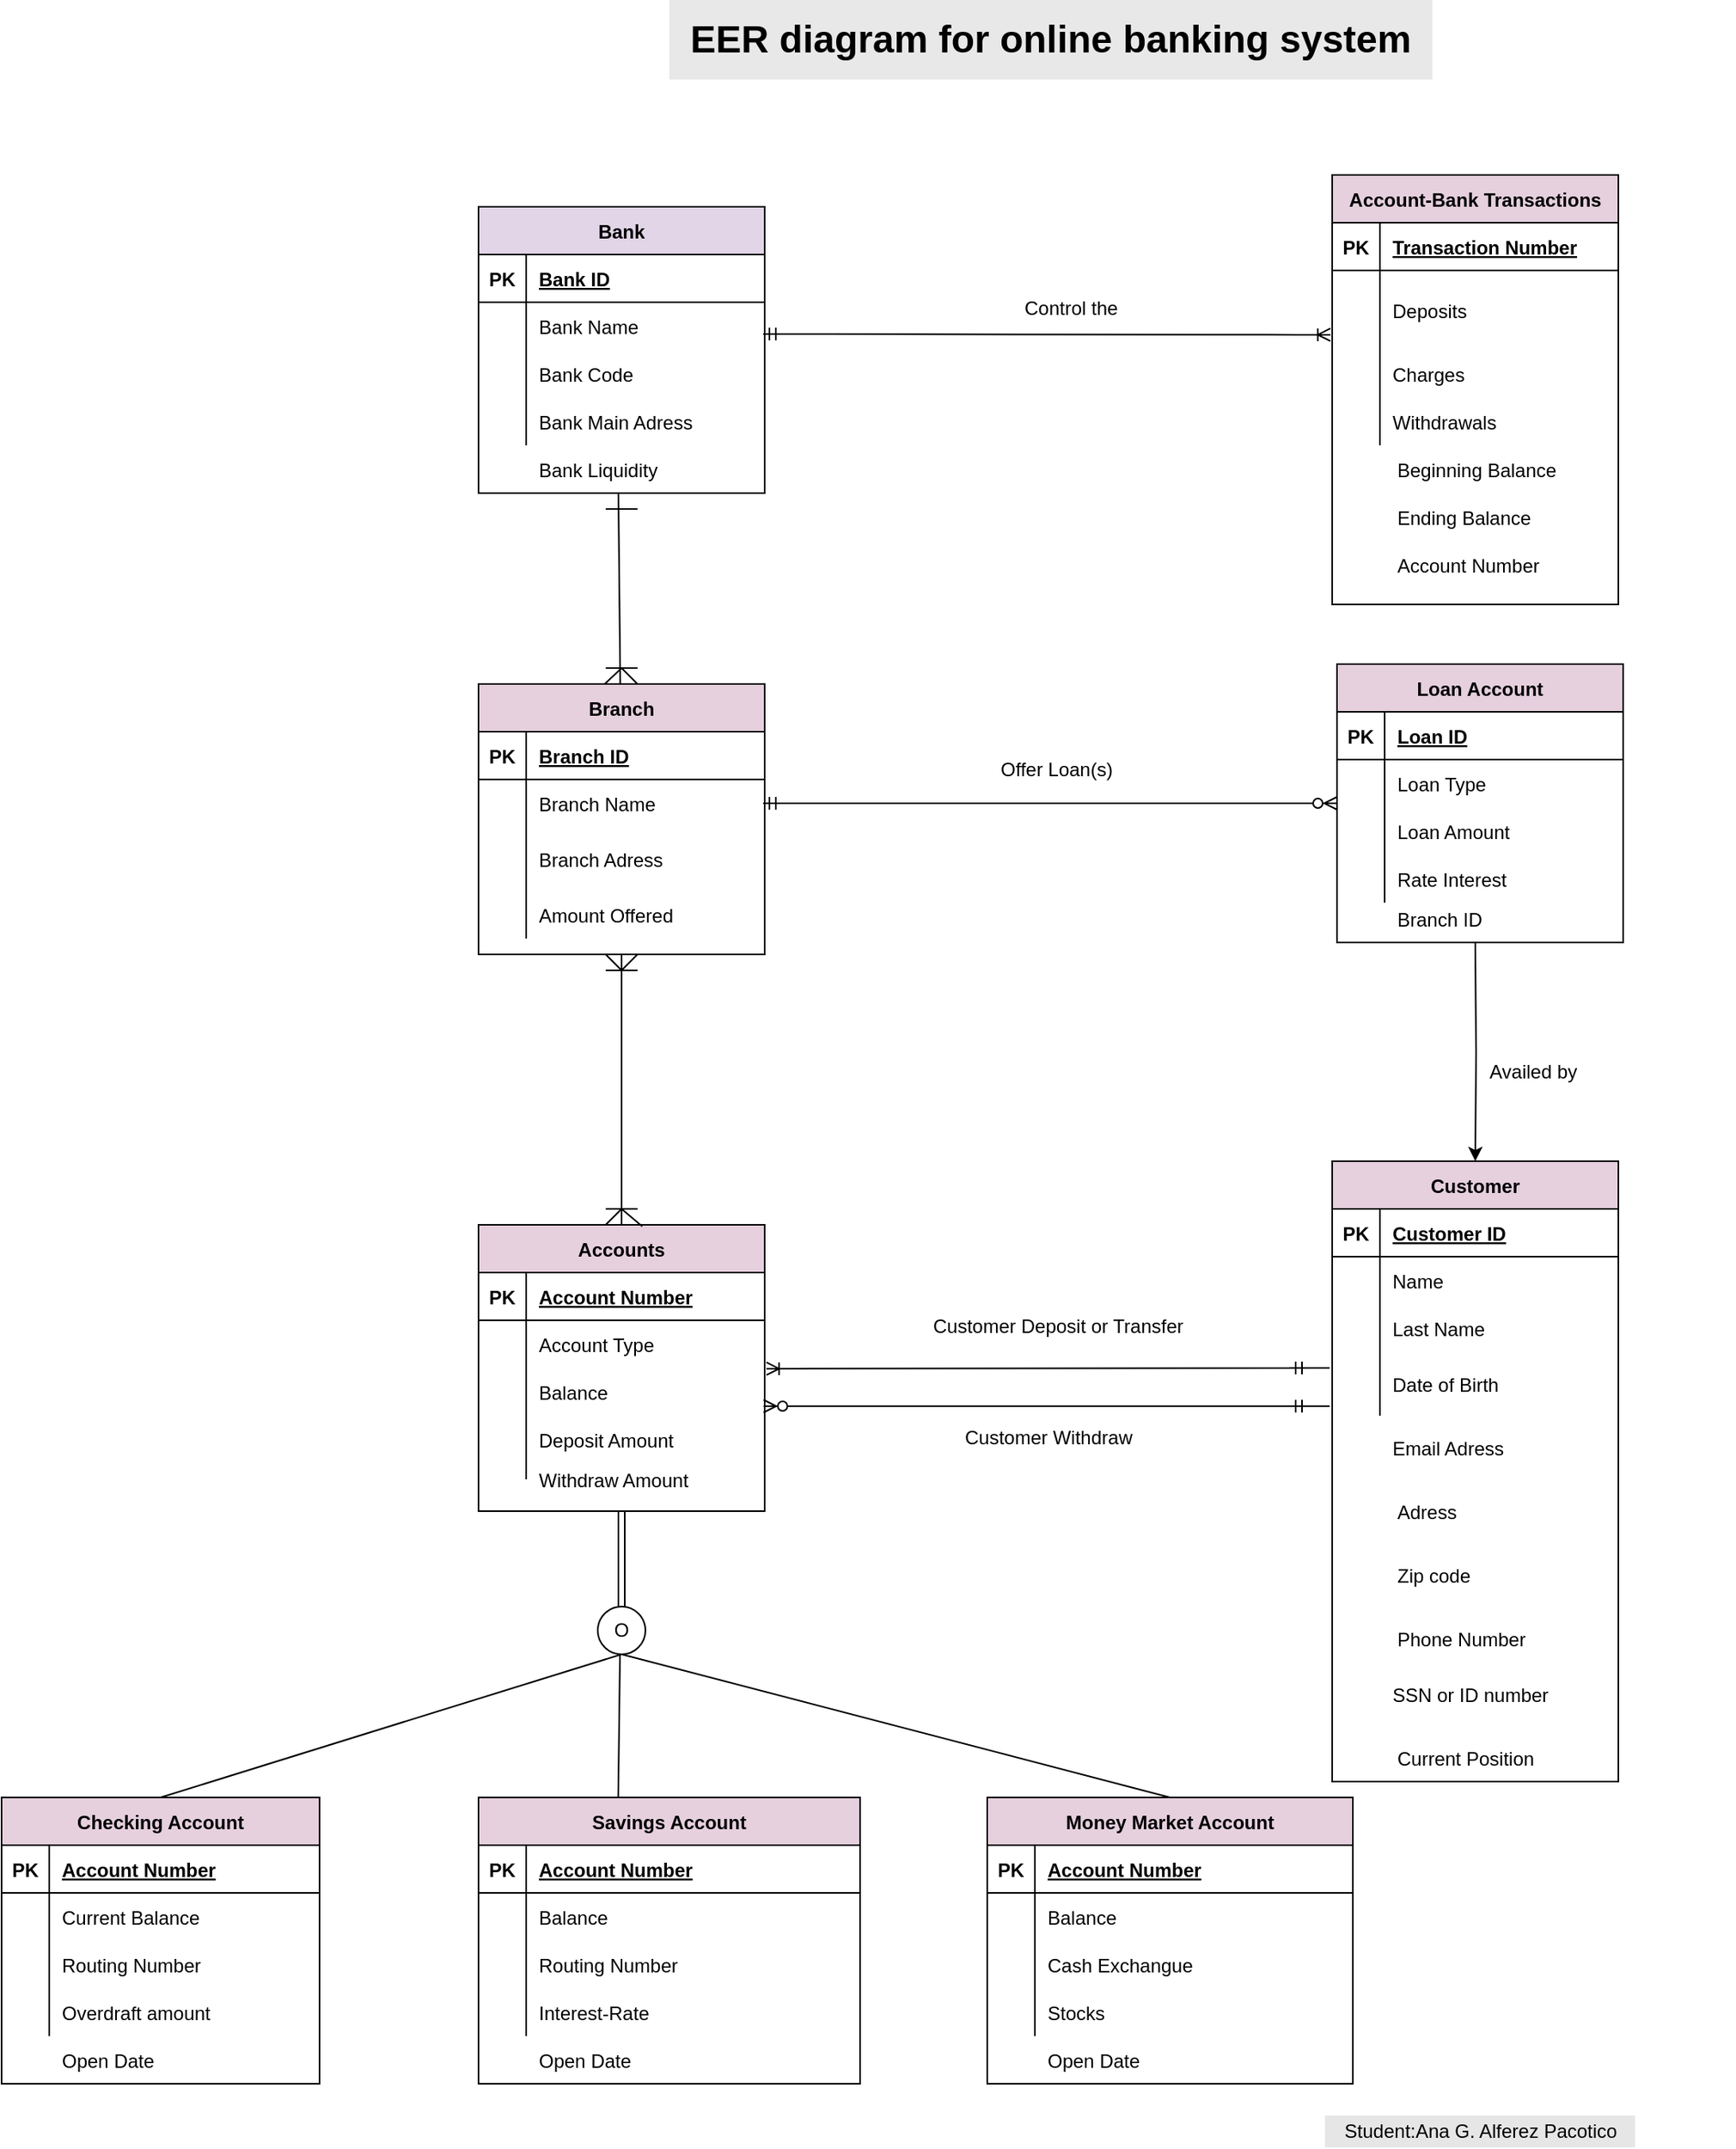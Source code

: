 <mxfile version="15.2.9" type="google"><diagram id="C5RBs43oDa-KdzZeNtuy" name="Page-1"><mxGraphModel dx="1932" dy="1961" grid="1" gridSize="10" guides="1" tooltips="1" connect="1" arrows="1" fold="1" page="1" pageScale="1" pageWidth="827" pageHeight="1169" math="0" shadow="0"><root><mxCell id="WIyWlLk6GJQsqaUBKTNV-0"/><mxCell id="WIyWlLk6GJQsqaUBKTNV-1" parent="WIyWlLk6GJQsqaUBKTNV-0"/><mxCell id="8xNimQtmheLXZBFiqRlu-11" value="Bank" style="shape=table;startSize=30;container=1;collapsible=1;childLayout=tableLayout;fixedRows=1;rowLines=0;fontStyle=1;align=center;resizeLast=1;fillColor=#E1D5E7;" parent="WIyWlLk6GJQsqaUBKTNV-1" vertex="1"><mxGeometry x="320" y="-120" width="180" height="180" as="geometry"/></mxCell><mxCell id="8xNimQtmheLXZBFiqRlu-12" value="" style="shape=partialRectangle;collapsible=0;dropTarget=0;pointerEvents=0;fillColor=none;top=0;left=0;bottom=1;right=0;points=[[0,0.5],[1,0.5]];portConstraint=eastwest;" parent="8xNimQtmheLXZBFiqRlu-11" vertex="1"><mxGeometry y="30" width="180" height="30" as="geometry"/></mxCell><mxCell id="8xNimQtmheLXZBFiqRlu-13" value="PK" style="shape=partialRectangle;connectable=0;fillColor=none;top=0;left=0;bottom=0;right=0;fontStyle=1;overflow=hidden;" parent="8xNimQtmheLXZBFiqRlu-12" vertex="1"><mxGeometry width="30" height="30" as="geometry"><mxRectangle width="30" height="30" as="alternateBounds"/></mxGeometry></mxCell><mxCell id="8xNimQtmheLXZBFiqRlu-14" value="Bank ID" style="shape=partialRectangle;connectable=0;fillColor=none;top=0;left=0;bottom=0;right=0;align=left;spacingLeft=6;fontStyle=5;overflow=hidden;" parent="8xNimQtmheLXZBFiqRlu-12" vertex="1"><mxGeometry x="30" width="150" height="30" as="geometry"><mxRectangle width="150" height="30" as="alternateBounds"/></mxGeometry></mxCell><mxCell id="8xNimQtmheLXZBFiqRlu-15" value="" style="shape=partialRectangle;collapsible=0;dropTarget=0;pointerEvents=0;fillColor=none;top=0;left=0;bottom=0;right=0;points=[[0,0.5],[1,0.5]];portConstraint=eastwest;" parent="8xNimQtmheLXZBFiqRlu-11" vertex="1"><mxGeometry y="60" width="180" height="30" as="geometry"/></mxCell><mxCell id="8xNimQtmheLXZBFiqRlu-16" value="" style="shape=partialRectangle;connectable=0;fillColor=none;top=0;left=0;bottom=0;right=0;editable=1;overflow=hidden;" parent="8xNimQtmheLXZBFiqRlu-15" vertex="1"><mxGeometry width="30" height="30" as="geometry"><mxRectangle width="30" height="30" as="alternateBounds"/></mxGeometry></mxCell><mxCell id="8xNimQtmheLXZBFiqRlu-17" value="Bank Name" style="shape=partialRectangle;connectable=0;fillColor=none;top=0;left=0;bottom=0;right=0;align=left;spacingLeft=6;overflow=hidden;" parent="8xNimQtmheLXZBFiqRlu-15" vertex="1"><mxGeometry x="30" width="150" height="30" as="geometry"><mxRectangle width="150" height="30" as="alternateBounds"/></mxGeometry></mxCell><mxCell id="8xNimQtmheLXZBFiqRlu-18" value="" style="shape=partialRectangle;collapsible=0;dropTarget=0;pointerEvents=0;fillColor=none;top=0;left=0;bottom=0;right=0;points=[[0,0.5],[1,0.5]];portConstraint=eastwest;" parent="8xNimQtmheLXZBFiqRlu-11" vertex="1"><mxGeometry y="90" width="180" height="30" as="geometry"/></mxCell><mxCell id="8xNimQtmheLXZBFiqRlu-19" value="" style="shape=partialRectangle;connectable=0;fillColor=none;top=0;left=0;bottom=0;right=0;editable=1;overflow=hidden;" parent="8xNimQtmheLXZBFiqRlu-18" vertex="1"><mxGeometry width="30" height="30" as="geometry"><mxRectangle width="30" height="30" as="alternateBounds"/></mxGeometry></mxCell><mxCell id="8xNimQtmheLXZBFiqRlu-20" value="Bank Code" style="shape=partialRectangle;connectable=0;fillColor=none;top=0;left=0;bottom=0;right=0;align=left;spacingLeft=6;overflow=hidden;" parent="8xNimQtmheLXZBFiqRlu-18" vertex="1"><mxGeometry x="30" width="150" height="30" as="geometry"><mxRectangle width="150" height="30" as="alternateBounds"/></mxGeometry></mxCell><mxCell id="8xNimQtmheLXZBFiqRlu-21" value="" style="shape=partialRectangle;collapsible=0;dropTarget=0;pointerEvents=0;fillColor=none;top=0;left=0;bottom=0;right=0;points=[[0,0.5],[1,0.5]];portConstraint=eastwest;" parent="8xNimQtmheLXZBFiqRlu-11" vertex="1"><mxGeometry y="120" width="180" height="30" as="geometry"/></mxCell><mxCell id="8xNimQtmheLXZBFiqRlu-22" value="" style="shape=partialRectangle;connectable=0;fillColor=none;top=0;left=0;bottom=0;right=0;editable=1;overflow=hidden;" parent="8xNimQtmheLXZBFiqRlu-21" vertex="1"><mxGeometry width="30" height="30" as="geometry"><mxRectangle width="30" height="30" as="alternateBounds"/></mxGeometry></mxCell><mxCell id="8xNimQtmheLXZBFiqRlu-23" value="Bank Main Adress" style="shape=partialRectangle;connectable=0;fillColor=none;top=0;left=0;bottom=0;right=0;align=left;spacingLeft=6;overflow=hidden;" parent="8xNimQtmheLXZBFiqRlu-21" vertex="1"><mxGeometry x="30" width="150" height="30" as="geometry"><mxRectangle width="150" height="30" as="alternateBounds"/></mxGeometry></mxCell><mxCell id="8xNimQtmheLXZBFiqRlu-24" value="Branch" style="shape=table;startSize=30;container=1;collapsible=1;childLayout=tableLayout;fixedRows=1;rowLines=0;fontStyle=1;align=center;resizeLast=1;fillColor=#E6D0DE;" parent="WIyWlLk6GJQsqaUBKTNV-1" vertex="1"><mxGeometry x="320" y="180" width="180" height="170" as="geometry"/></mxCell><mxCell id="8xNimQtmheLXZBFiqRlu-25" value="" style="shape=partialRectangle;collapsible=0;dropTarget=0;pointerEvents=0;fillColor=none;top=0;left=0;bottom=1;right=0;points=[[0,0.5],[1,0.5]];portConstraint=eastwest;" parent="8xNimQtmheLXZBFiqRlu-24" vertex="1"><mxGeometry y="30" width="180" height="30" as="geometry"/></mxCell><mxCell id="8xNimQtmheLXZBFiqRlu-26" value="PK" style="shape=partialRectangle;connectable=0;fillColor=none;top=0;left=0;bottom=0;right=0;fontStyle=1;overflow=hidden;" parent="8xNimQtmheLXZBFiqRlu-25" vertex="1"><mxGeometry width="30" height="30" as="geometry"><mxRectangle width="30" height="30" as="alternateBounds"/></mxGeometry></mxCell><mxCell id="8xNimQtmheLXZBFiqRlu-27" value="Branch ID" style="shape=partialRectangle;connectable=0;fillColor=none;top=0;left=0;bottom=0;right=0;align=left;spacingLeft=6;fontStyle=5;overflow=hidden;" parent="8xNimQtmheLXZBFiqRlu-25" vertex="1"><mxGeometry x="30" width="150" height="30" as="geometry"><mxRectangle width="150" height="30" as="alternateBounds"/></mxGeometry></mxCell><mxCell id="8xNimQtmheLXZBFiqRlu-28" value="" style="shape=partialRectangle;collapsible=0;dropTarget=0;pointerEvents=0;fillColor=none;top=0;left=0;bottom=0;right=0;points=[[0,0.5],[1,0.5]];portConstraint=eastwest;" parent="8xNimQtmheLXZBFiqRlu-24" vertex="1"><mxGeometry y="60" width="180" height="30" as="geometry"/></mxCell><mxCell id="8xNimQtmheLXZBFiqRlu-29" value="" style="shape=partialRectangle;connectable=0;fillColor=none;top=0;left=0;bottom=0;right=0;editable=1;overflow=hidden;" parent="8xNimQtmheLXZBFiqRlu-28" vertex="1"><mxGeometry width="30" height="30" as="geometry"><mxRectangle width="30" height="30" as="alternateBounds"/></mxGeometry></mxCell><mxCell id="8xNimQtmheLXZBFiqRlu-30" value="Branch Name" style="shape=partialRectangle;connectable=0;fillColor=none;top=0;left=0;bottom=0;right=0;align=left;spacingLeft=6;overflow=hidden;" parent="8xNimQtmheLXZBFiqRlu-28" vertex="1"><mxGeometry x="30" width="150" height="30" as="geometry"><mxRectangle width="150" height="30" as="alternateBounds"/></mxGeometry></mxCell><mxCell id="8xNimQtmheLXZBFiqRlu-31" value="" style="shape=partialRectangle;collapsible=0;dropTarget=0;pointerEvents=0;fillColor=none;top=0;left=0;bottom=0;right=0;points=[[0,0.5],[1,0.5]];portConstraint=eastwest;" parent="8xNimQtmheLXZBFiqRlu-24" vertex="1"><mxGeometry y="90" width="180" height="40" as="geometry"/></mxCell><mxCell id="8xNimQtmheLXZBFiqRlu-32" value="" style="shape=partialRectangle;connectable=0;fillColor=none;top=0;left=0;bottom=0;right=0;editable=1;overflow=hidden;" parent="8xNimQtmheLXZBFiqRlu-31" vertex="1"><mxGeometry width="30" height="40" as="geometry"><mxRectangle width="30" height="40" as="alternateBounds"/></mxGeometry></mxCell><mxCell id="8xNimQtmheLXZBFiqRlu-33" value="Branch Adress" style="shape=partialRectangle;connectable=0;fillColor=none;top=0;left=0;bottom=0;right=0;align=left;spacingLeft=6;overflow=hidden;" parent="8xNimQtmheLXZBFiqRlu-31" vertex="1"><mxGeometry x="30" width="150" height="40" as="geometry"><mxRectangle width="150" height="40" as="alternateBounds"/></mxGeometry></mxCell><mxCell id="8xNimQtmheLXZBFiqRlu-34" value="" style="shape=partialRectangle;collapsible=0;dropTarget=0;pointerEvents=0;fillColor=none;top=0;left=0;bottom=0;right=0;points=[[0,0.5],[1,0.5]];portConstraint=eastwest;" parent="8xNimQtmheLXZBFiqRlu-24" vertex="1"><mxGeometry y="130" width="180" height="30" as="geometry"/></mxCell><mxCell id="8xNimQtmheLXZBFiqRlu-35" value="" style="shape=partialRectangle;connectable=0;fillColor=none;top=0;left=0;bottom=0;right=0;editable=1;overflow=hidden;" parent="8xNimQtmheLXZBFiqRlu-34" vertex="1"><mxGeometry width="30" height="30" as="geometry"><mxRectangle width="30" height="30" as="alternateBounds"/></mxGeometry></mxCell><mxCell id="8xNimQtmheLXZBFiqRlu-36" value="Amount Offered" style="shape=partialRectangle;connectable=0;fillColor=none;top=0;left=0;bottom=0;right=0;align=left;spacingLeft=6;overflow=hidden;" parent="8xNimQtmheLXZBFiqRlu-34" vertex="1"><mxGeometry x="30" width="150" height="30" as="geometry"><mxRectangle width="150" height="30" as="alternateBounds"/></mxGeometry></mxCell><mxCell id="8xNimQtmheLXZBFiqRlu-37" value="Accounts" style="shape=table;startSize=30;container=1;collapsible=1;childLayout=tableLayout;fixedRows=1;rowLines=0;fontStyle=1;align=center;resizeLast=1;fillColor=#E6D0DE;" parent="WIyWlLk6GJQsqaUBKTNV-1" vertex="1"><mxGeometry x="320" y="520" width="180" height="180" as="geometry"/></mxCell><mxCell id="8xNimQtmheLXZBFiqRlu-38" value="" style="shape=partialRectangle;collapsible=0;dropTarget=0;pointerEvents=0;fillColor=none;top=0;left=0;bottom=1;right=0;points=[[0,0.5],[1,0.5]];portConstraint=eastwest;" parent="8xNimQtmheLXZBFiqRlu-37" vertex="1"><mxGeometry y="30" width="180" height="30" as="geometry"/></mxCell><mxCell id="8xNimQtmheLXZBFiqRlu-39" value="PK" style="shape=partialRectangle;connectable=0;fillColor=none;top=0;left=0;bottom=0;right=0;fontStyle=1;overflow=hidden;" parent="8xNimQtmheLXZBFiqRlu-38" vertex="1"><mxGeometry width="30" height="30" as="geometry"><mxRectangle width="30" height="30" as="alternateBounds"/></mxGeometry></mxCell><mxCell id="8xNimQtmheLXZBFiqRlu-40" value="Account Number" style="shape=partialRectangle;connectable=0;fillColor=none;top=0;left=0;bottom=0;right=0;align=left;spacingLeft=6;fontStyle=5;overflow=hidden;" parent="8xNimQtmheLXZBFiqRlu-38" vertex="1"><mxGeometry x="30" width="150" height="30" as="geometry"><mxRectangle width="150" height="30" as="alternateBounds"/></mxGeometry></mxCell><mxCell id="8xNimQtmheLXZBFiqRlu-41" value="" style="shape=partialRectangle;collapsible=0;dropTarget=0;pointerEvents=0;fillColor=none;top=0;left=0;bottom=0;right=0;points=[[0,0.5],[1,0.5]];portConstraint=eastwest;" parent="8xNimQtmheLXZBFiqRlu-37" vertex="1"><mxGeometry y="60" width="180" height="30" as="geometry"/></mxCell><mxCell id="8xNimQtmheLXZBFiqRlu-42" value="" style="shape=partialRectangle;connectable=0;fillColor=none;top=0;left=0;bottom=0;right=0;editable=1;overflow=hidden;" parent="8xNimQtmheLXZBFiqRlu-41" vertex="1"><mxGeometry width="30" height="30" as="geometry"><mxRectangle width="30" height="30" as="alternateBounds"/></mxGeometry></mxCell><mxCell id="8xNimQtmheLXZBFiqRlu-43" value="Account Type" style="shape=partialRectangle;connectable=0;fillColor=none;top=0;left=0;bottom=0;right=0;align=left;spacingLeft=6;overflow=hidden;" parent="8xNimQtmheLXZBFiqRlu-41" vertex="1"><mxGeometry x="30" width="150" height="30" as="geometry"><mxRectangle width="150" height="30" as="alternateBounds"/></mxGeometry></mxCell><mxCell id="8xNimQtmheLXZBFiqRlu-44" value="" style="shape=partialRectangle;collapsible=0;dropTarget=0;pointerEvents=0;fillColor=none;top=0;left=0;bottom=0;right=0;points=[[0,0.5],[1,0.5]];portConstraint=eastwest;" parent="8xNimQtmheLXZBFiqRlu-37" vertex="1"><mxGeometry y="90" width="180" height="30" as="geometry"/></mxCell><mxCell id="8xNimQtmheLXZBFiqRlu-45" value="" style="shape=partialRectangle;connectable=0;fillColor=none;top=0;left=0;bottom=0;right=0;editable=1;overflow=hidden;" parent="8xNimQtmheLXZBFiqRlu-44" vertex="1"><mxGeometry width="30" height="30" as="geometry"><mxRectangle width="30" height="30" as="alternateBounds"/></mxGeometry></mxCell><mxCell id="8xNimQtmheLXZBFiqRlu-46" value="Balance" style="shape=partialRectangle;connectable=0;fillColor=none;top=0;left=0;bottom=0;right=0;align=left;spacingLeft=6;overflow=hidden;" parent="8xNimQtmheLXZBFiqRlu-44" vertex="1"><mxGeometry x="30" width="150" height="30" as="geometry"><mxRectangle width="150" height="30" as="alternateBounds"/></mxGeometry></mxCell><mxCell id="8xNimQtmheLXZBFiqRlu-47" value="" style="shape=partialRectangle;collapsible=0;dropTarget=0;pointerEvents=0;fillColor=none;top=0;left=0;bottom=0;right=0;points=[[0,0.5],[1,0.5]];portConstraint=eastwest;" parent="8xNimQtmheLXZBFiqRlu-37" vertex="1"><mxGeometry y="120" width="180" height="40" as="geometry"/></mxCell><mxCell id="8xNimQtmheLXZBFiqRlu-48" value="" style="shape=partialRectangle;connectable=0;fillColor=none;top=0;left=0;bottom=0;right=0;editable=1;overflow=hidden;" parent="8xNimQtmheLXZBFiqRlu-47" vertex="1"><mxGeometry width="30" height="40" as="geometry"><mxRectangle width="30" height="40" as="alternateBounds"/></mxGeometry></mxCell><mxCell id="8xNimQtmheLXZBFiqRlu-49" value="" style="shape=partialRectangle;connectable=0;fillColor=none;top=0;left=0;bottom=0;right=0;align=left;spacingLeft=6;overflow=hidden;" parent="8xNimQtmheLXZBFiqRlu-47" vertex="1"><mxGeometry x="30" width="150" height="40" as="geometry"><mxRectangle width="150" height="40" as="alternateBounds"/></mxGeometry></mxCell><mxCell id="a7EKI6aXVOViJEPE5Q47-0" value="Checking Account" style="shape=table;startSize=30;container=1;collapsible=1;childLayout=tableLayout;fixedRows=1;rowLines=0;fontStyle=1;align=center;resizeLast=1;fillColor=#E6D0DE;" parent="WIyWlLk6GJQsqaUBKTNV-1" vertex="1"><mxGeometry x="20" y="880" width="200" height="180" as="geometry"/></mxCell><mxCell id="a7EKI6aXVOViJEPE5Q47-1" value="" style="shape=partialRectangle;collapsible=0;dropTarget=0;pointerEvents=0;fillColor=none;top=0;left=0;bottom=1;right=0;points=[[0,0.5],[1,0.5]];portConstraint=eastwest;" parent="a7EKI6aXVOViJEPE5Q47-0" vertex="1"><mxGeometry y="30" width="200" height="30" as="geometry"/></mxCell><mxCell id="a7EKI6aXVOViJEPE5Q47-2" value="PK" style="shape=partialRectangle;connectable=0;fillColor=none;top=0;left=0;bottom=0;right=0;fontStyle=1;overflow=hidden;" parent="a7EKI6aXVOViJEPE5Q47-1" vertex="1"><mxGeometry width="30" height="30" as="geometry"><mxRectangle width="30" height="30" as="alternateBounds"/></mxGeometry></mxCell><mxCell id="a7EKI6aXVOViJEPE5Q47-3" value="Account Number" style="shape=partialRectangle;connectable=0;fillColor=none;top=0;left=0;bottom=0;right=0;align=left;spacingLeft=6;fontStyle=5;overflow=hidden;" parent="a7EKI6aXVOViJEPE5Q47-1" vertex="1"><mxGeometry x="30" width="170" height="30" as="geometry"><mxRectangle width="170" height="30" as="alternateBounds"/></mxGeometry></mxCell><mxCell id="a7EKI6aXVOViJEPE5Q47-4" value="" style="shape=partialRectangle;collapsible=0;dropTarget=0;pointerEvents=0;fillColor=none;top=0;left=0;bottom=0;right=0;points=[[0,0.5],[1,0.5]];portConstraint=eastwest;" parent="a7EKI6aXVOViJEPE5Q47-0" vertex="1"><mxGeometry y="60" width="200" height="30" as="geometry"/></mxCell><mxCell id="a7EKI6aXVOViJEPE5Q47-5" value="" style="shape=partialRectangle;connectable=0;fillColor=none;top=0;left=0;bottom=0;right=0;editable=1;overflow=hidden;" parent="a7EKI6aXVOViJEPE5Q47-4" vertex="1"><mxGeometry width="30" height="30" as="geometry"><mxRectangle width="30" height="30" as="alternateBounds"/></mxGeometry></mxCell><mxCell id="a7EKI6aXVOViJEPE5Q47-6" value="Current Balance" style="shape=partialRectangle;connectable=0;fillColor=none;top=0;left=0;bottom=0;right=0;align=left;spacingLeft=6;overflow=hidden;" parent="a7EKI6aXVOViJEPE5Q47-4" vertex="1"><mxGeometry x="30" width="170" height="30" as="geometry"><mxRectangle width="170" height="30" as="alternateBounds"/></mxGeometry></mxCell><mxCell id="a7EKI6aXVOViJEPE5Q47-7" value="" style="shape=partialRectangle;collapsible=0;dropTarget=0;pointerEvents=0;fillColor=none;top=0;left=0;bottom=0;right=0;points=[[0,0.5],[1,0.5]];portConstraint=eastwest;" parent="a7EKI6aXVOViJEPE5Q47-0" vertex="1"><mxGeometry y="90" width="200" height="30" as="geometry"/></mxCell><mxCell id="a7EKI6aXVOViJEPE5Q47-8" value="" style="shape=partialRectangle;connectable=0;fillColor=none;top=0;left=0;bottom=0;right=0;editable=1;overflow=hidden;" parent="a7EKI6aXVOViJEPE5Q47-7" vertex="1"><mxGeometry width="30" height="30" as="geometry"><mxRectangle width="30" height="30" as="alternateBounds"/></mxGeometry></mxCell><mxCell id="a7EKI6aXVOViJEPE5Q47-9" value="Routing Number" style="shape=partialRectangle;connectable=0;fillColor=none;top=0;left=0;bottom=0;right=0;align=left;spacingLeft=6;overflow=hidden;" parent="a7EKI6aXVOViJEPE5Q47-7" vertex="1"><mxGeometry x="30" width="170" height="30" as="geometry"><mxRectangle width="170" height="30" as="alternateBounds"/></mxGeometry></mxCell><mxCell id="a7EKI6aXVOViJEPE5Q47-10" value="" style="shape=partialRectangle;collapsible=0;dropTarget=0;pointerEvents=0;fillColor=none;top=0;left=0;bottom=0;right=0;points=[[0,0.5],[1,0.5]];portConstraint=eastwest;" parent="a7EKI6aXVOViJEPE5Q47-0" vertex="1"><mxGeometry y="120" width="200" height="30" as="geometry"/></mxCell><mxCell id="a7EKI6aXVOViJEPE5Q47-11" value="" style="shape=partialRectangle;connectable=0;fillColor=none;top=0;left=0;bottom=0;right=0;editable=1;overflow=hidden;" parent="a7EKI6aXVOViJEPE5Q47-10" vertex="1"><mxGeometry width="30" height="30" as="geometry"><mxRectangle width="30" height="30" as="alternateBounds"/></mxGeometry></mxCell><mxCell id="a7EKI6aXVOViJEPE5Q47-12" value="Overdraft amount" style="shape=partialRectangle;connectable=0;fillColor=none;top=0;left=0;bottom=0;right=0;align=left;spacingLeft=6;overflow=hidden;" parent="a7EKI6aXVOViJEPE5Q47-10" vertex="1"><mxGeometry x="30" width="170" height="30" as="geometry"><mxRectangle width="170" height="30" as="alternateBounds"/></mxGeometry></mxCell><mxCell id="a7EKI6aXVOViJEPE5Q47-26" value="Money Market Account" style="shape=table;startSize=30;container=1;collapsible=1;childLayout=tableLayout;fixedRows=1;rowLines=0;fontStyle=1;align=center;resizeLast=1;fillColor=#E6D0DE;" parent="WIyWlLk6GJQsqaUBKTNV-1" vertex="1"><mxGeometry x="640" y="880" width="230" height="180" as="geometry"/></mxCell><mxCell id="a7EKI6aXVOViJEPE5Q47-27" value="" style="shape=partialRectangle;collapsible=0;dropTarget=0;pointerEvents=0;fillColor=none;top=0;left=0;bottom=1;right=0;points=[[0,0.5],[1,0.5]];portConstraint=eastwest;" parent="a7EKI6aXVOViJEPE5Q47-26" vertex="1"><mxGeometry y="30" width="230" height="30" as="geometry"/></mxCell><mxCell id="a7EKI6aXVOViJEPE5Q47-28" value="PK" style="shape=partialRectangle;connectable=0;fillColor=none;top=0;left=0;bottom=0;right=0;fontStyle=1;overflow=hidden;" parent="a7EKI6aXVOViJEPE5Q47-27" vertex="1"><mxGeometry width="30" height="30" as="geometry"><mxRectangle width="30" height="30" as="alternateBounds"/></mxGeometry></mxCell><mxCell id="a7EKI6aXVOViJEPE5Q47-29" value="Account Number" style="shape=partialRectangle;connectable=0;fillColor=none;top=0;left=0;bottom=0;right=0;align=left;spacingLeft=6;fontStyle=5;overflow=hidden;" parent="a7EKI6aXVOViJEPE5Q47-27" vertex="1"><mxGeometry x="30" width="200" height="30" as="geometry"><mxRectangle width="200" height="30" as="alternateBounds"/></mxGeometry></mxCell><mxCell id="a7EKI6aXVOViJEPE5Q47-30" value="" style="shape=partialRectangle;collapsible=0;dropTarget=0;pointerEvents=0;fillColor=none;top=0;left=0;bottom=0;right=0;points=[[0,0.5],[1,0.5]];portConstraint=eastwest;" parent="a7EKI6aXVOViJEPE5Q47-26" vertex="1"><mxGeometry y="60" width="230" height="30" as="geometry"/></mxCell><mxCell id="a7EKI6aXVOViJEPE5Q47-31" value="" style="shape=partialRectangle;connectable=0;fillColor=none;top=0;left=0;bottom=0;right=0;editable=1;overflow=hidden;" parent="a7EKI6aXVOViJEPE5Q47-30" vertex="1"><mxGeometry width="30" height="30" as="geometry"><mxRectangle width="30" height="30" as="alternateBounds"/></mxGeometry></mxCell><mxCell id="a7EKI6aXVOViJEPE5Q47-32" value="Balance" style="shape=partialRectangle;connectable=0;fillColor=none;top=0;left=0;bottom=0;right=0;align=left;spacingLeft=6;overflow=hidden;" parent="a7EKI6aXVOViJEPE5Q47-30" vertex="1"><mxGeometry x="30" width="200" height="30" as="geometry"><mxRectangle width="200" height="30" as="alternateBounds"/></mxGeometry></mxCell><mxCell id="a7EKI6aXVOViJEPE5Q47-33" value="" style="shape=partialRectangle;collapsible=0;dropTarget=0;pointerEvents=0;fillColor=none;top=0;left=0;bottom=0;right=0;points=[[0,0.5],[1,0.5]];portConstraint=eastwest;" parent="a7EKI6aXVOViJEPE5Q47-26" vertex="1"><mxGeometry y="90" width="230" height="30" as="geometry"/></mxCell><mxCell id="a7EKI6aXVOViJEPE5Q47-34" value="" style="shape=partialRectangle;connectable=0;fillColor=none;top=0;left=0;bottom=0;right=0;editable=1;overflow=hidden;" parent="a7EKI6aXVOViJEPE5Q47-33" vertex="1"><mxGeometry width="30" height="30" as="geometry"><mxRectangle width="30" height="30" as="alternateBounds"/></mxGeometry></mxCell><mxCell id="a7EKI6aXVOViJEPE5Q47-35" value="Cash Exchangue" style="shape=partialRectangle;connectable=0;fillColor=none;top=0;left=0;bottom=0;right=0;align=left;spacingLeft=6;overflow=hidden;" parent="a7EKI6aXVOViJEPE5Q47-33" vertex="1"><mxGeometry x="30" width="200" height="30" as="geometry"><mxRectangle width="200" height="30" as="alternateBounds"/></mxGeometry></mxCell><mxCell id="a7EKI6aXVOViJEPE5Q47-36" value="" style="shape=partialRectangle;collapsible=0;dropTarget=0;pointerEvents=0;fillColor=none;top=0;left=0;bottom=0;right=0;points=[[0,0.5],[1,0.5]];portConstraint=eastwest;" parent="a7EKI6aXVOViJEPE5Q47-26" vertex="1"><mxGeometry y="120" width="230" height="30" as="geometry"/></mxCell><mxCell id="a7EKI6aXVOViJEPE5Q47-37" value="" style="shape=partialRectangle;connectable=0;fillColor=none;top=0;left=0;bottom=0;right=0;editable=1;overflow=hidden;" parent="a7EKI6aXVOViJEPE5Q47-36" vertex="1"><mxGeometry width="30" height="30" as="geometry"><mxRectangle width="30" height="30" as="alternateBounds"/></mxGeometry></mxCell><mxCell id="a7EKI6aXVOViJEPE5Q47-38" value="Stocks" style="shape=partialRectangle;connectable=0;fillColor=none;top=0;left=0;bottom=0;right=0;align=left;spacingLeft=6;overflow=hidden;" parent="a7EKI6aXVOViJEPE5Q47-36" vertex="1"><mxGeometry x="30" width="200" height="30" as="geometry"><mxRectangle width="200" height="30" as="alternateBounds"/></mxGeometry></mxCell><mxCell id="a7EKI6aXVOViJEPE5Q47-39" value="Account-Bank Transactions" style="shape=table;startSize=30;container=1;collapsible=1;childLayout=tableLayout;fixedRows=1;rowLines=0;fontStyle=1;align=center;resizeLast=1;fillColor=#E6D0DE;" parent="WIyWlLk6GJQsqaUBKTNV-1" vertex="1"><mxGeometry x="857" y="-140" width="180" height="270" as="geometry"/></mxCell><mxCell id="a7EKI6aXVOViJEPE5Q47-40" value="" style="shape=partialRectangle;collapsible=0;dropTarget=0;pointerEvents=0;fillColor=none;top=0;left=0;bottom=1;right=0;points=[[0,0.5],[1,0.5]];portConstraint=eastwest;" parent="a7EKI6aXVOViJEPE5Q47-39" vertex="1"><mxGeometry y="30" width="180" height="30" as="geometry"/></mxCell><mxCell id="a7EKI6aXVOViJEPE5Q47-41" value="PK" style="shape=partialRectangle;connectable=0;fillColor=none;top=0;left=0;bottom=0;right=0;fontStyle=1;overflow=hidden;" parent="a7EKI6aXVOViJEPE5Q47-40" vertex="1"><mxGeometry width="30" height="30" as="geometry"><mxRectangle width="30" height="30" as="alternateBounds"/></mxGeometry></mxCell><mxCell id="a7EKI6aXVOViJEPE5Q47-42" value="Transaction Number" style="shape=partialRectangle;connectable=0;fillColor=none;top=0;left=0;bottom=0;right=0;align=left;spacingLeft=6;fontStyle=5;overflow=hidden;" parent="a7EKI6aXVOViJEPE5Q47-40" vertex="1"><mxGeometry x="30" width="150" height="30" as="geometry"><mxRectangle width="150" height="30" as="alternateBounds"/></mxGeometry></mxCell><mxCell id="a7EKI6aXVOViJEPE5Q47-43" value="" style="shape=partialRectangle;collapsible=0;dropTarget=0;pointerEvents=0;fillColor=none;top=0;left=0;bottom=0;right=0;points=[[0,0.5],[1,0.5]];portConstraint=eastwest;" parent="a7EKI6aXVOViJEPE5Q47-39" vertex="1"><mxGeometry y="60" width="180" height="50" as="geometry"/></mxCell><mxCell id="a7EKI6aXVOViJEPE5Q47-44" value="" style="shape=partialRectangle;connectable=0;fillColor=none;top=0;left=0;bottom=0;right=0;editable=1;overflow=hidden;" parent="a7EKI6aXVOViJEPE5Q47-43" vertex="1"><mxGeometry width="30" height="50" as="geometry"><mxRectangle width="30" height="50" as="alternateBounds"/></mxGeometry></mxCell><mxCell id="a7EKI6aXVOViJEPE5Q47-45" value="Deposits" style="shape=partialRectangle;connectable=0;fillColor=none;top=0;left=0;bottom=0;right=0;align=left;spacingLeft=6;overflow=hidden;" parent="a7EKI6aXVOViJEPE5Q47-43" vertex="1"><mxGeometry x="30" width="150" height="50" as="geometry"><mxRectangle width="150" height="50" as="alternateBounds"/></mxGeometry></mxCell><mxCell id="a7EKI6aXVOViJEPE5Q47-46" value="" style="shape=partialRectangle;collapsible=0;dropTarget=0;pointerEvents=0;fillColor=none;top=0;left=0;bottom=0;right=0;points=[[0,0.5],[1,0.5]];portConstraint=eastwest;" parent="a7EKI6aXVOViJEPE5Q47-39" vertex="1"><mxGeometry y="110" width="180" height="30" as="geometry"/></mxCell><mxCell id="a7EKI6aXVOViJEPE5Q47-47" value="" style="shape=partialRectangle;connectable=0;fillColor=none;top=0;left=0;bottom=0;right=0;editable=1;overflow=hidden;" parent="a7EKI6aXVOViJEPE5Q47-46" vertex="1"><mxGeometry width="30" height="30" as="geometry"><mxRectangle width="30" height="30" as="alternateBounds"/></mxGeometry></mxCell><mxCell id="a7EKI6aXVOViJEPE5Q47-48" value="Charges" style="shape=partialRectangle;connectable=0;fillColor=none;top=0;left=0;bottom=0;right=0;align=left;spacingLeft=6;overflow=hidden;" parent="a7EKI6aXVOViJEPE5Q47-46" vertex="1"><mxGeometry x="30" width="150" height="30" as="geometry"><mxRectangle width="150" height="30" as="alternateBounds"/></mxGeometry></mxCell><mxCell id="a7EKI6aXVOViJEPE5Q47-49" value="" style="shape=partialRectangle;collapsible=0;dropTarget=0;pointerEvents=0;fillColor=none;top=0;left=0;bottom=0;right=0;points=[[0,0.5],[1,0.5]];portConstraint=eastwest;" parent="a7EKI6aXVOViJEPE5Q47-39" vertex="1"><mxGeometry y="140" width="180" height="30" as="geometry"/></mxCell><mxCell id="a7EKI6aXVOViJEPE5Q47-50" value="" style="shape=partialRectangle;connectable=0;fillColor=none;top=0;left=0;bottom=0;right=0;editable=1;overflow=hidden;" parent="a7EKI6aXVOViJEPE5Q47-49" vertex="1"><mxGeometry width="30" height="30" as="geometry"><mxRectangle width="30" height="30" as="alternateBounds"/></mxGeometry></mxCell><mxCell id="a7EKI6aXVOViJEPE5Q47-51" value="Withdrawals" style="shape=partialRectangle;connectable=0;fillColor=none;top=0;left=0;bottom=0;right=0;align=left;spacingLeft=6;overflow=hidden;" parent="a7EKI6aXVOViJEPE5Q47-49" vertex="1"><mxGeometry x="30" width="150" height="30" as="geometry"><mxRectangle width="150" height="30" as="alternateBounds"/></mxGeometry></mxCell><mxCell id="zX0-MptFjfGtcE9lvmxk-79" style="edgeStyle=orthogonalEdgeStyle;rounded=0;orthogonalLoop=1;jettySize=auto;html=1;entryX=0.5;entryY=0;entryDx=0;entryDy=0;" edge="1" parent="WIyWlLk6GJQsqaUBKTNV-1" target="zX0-MptFjfGtcE9lvmxk-56"><mxGeometry relative="1" as="geometry"><mxPoint x="947" y="343" as="sourcePoint"/></mxGeometry></mxCell><mxCell id="a7EKI6aXVOViJEPE5Q47-65" value="Loan Account" style="shape=table;startSize=30;container=1;collapsible=1;childLayout=tableLayout;fixedRows=1;rowLines=0;fontStyle=1;align=center;resizeLast=1;fillColor=#E6D0DE;" parent="WIyWlLk6GJQsqaUBKTNV-1" vertex="1"><mxGeometry x="860" y="167.5" width="180" height="175" as="geometry"/></mxCell><mxCell id="a7EKI6aXVOViJEPE5Q47-66" value="" style="shape=partialRectangle;collapsible=0;dropTarget=0;pointerEvents=0;fillColor=none;top=0;left=0;bottom=1;right=0;points=[[0,0.5],[1,0.5]];portConstraint=eastwest;" parent="a7EKI6aXVOViJEPE5Q47-65" vertex="1"><mxGeometry y="30" width="180" height="30" as="geometry"/></mxCell><mxCell id="a7EKI6aXVOViJEPE5Q47-67" value="PK" style="shape=partialRectangle;connectable=0;fillColor=none;top=0;left=0;bottom=0;right=0;fontStyle=1;overflow=hidden;" parent="a7EKI6aXVOViJEPE5Q47-66" vertex="1"><mxGeometry width="30" height="30" as="geometry"><mxRectangle width="30" height="30" as="alternateBounds"/></mxGeometry></mxCell><mxCell id="a7EKI6aXVOViJEPE5Q47-68" value="Loan ID" style="shape=partialRectangle;connectable=0;fillColor=none;top=0;left=0;bottom=0;right=0;align=left;spacingLeft=6;fontStyle=5;overflow=hidden;" parent="a7EKI6aXVOViJEPE5Q47-66" vertex="1"><mxGeometry x="30" width="150" height="30" as="geometry"><mxRectangle width="150" height="30" as="alternateBounds"/></mxGeometry></mxCell><mxCell id="a7EKI6aXVOViJEPE5Q47-69" value="" style="shape=partialRectangle;collapsible=0;dropTarget=0;pointerEvents=0;fillColor=none;top=0;left=0;bottom=0;right=0;points=[[0,0.5],[1,0.5]];portConstraint=eastwest;" parent="a7EKI6aXVOViJEPE5Q47-65" vertex="1"><mxGeometry y="60" width="180" height="30" as="geometry"/></mxCell><mxCell id="a7EKI6aXVOViJEPE5Q47-70" value="" style="shape=partialRectangle;connectable=0;fillColor=none;top=0;left=0;bottom=0;right=0;editable=1;overflow=hidden;" parent="a7EKI6aXVOViJEPE5Q47-69" vertex="1"><mxGeometry width="30" height="30" as="geometry"><mxRectangle width="30" height="30" as="alternateBounds"/></mxGeometry></mxCell><mxCell id="a7EKI6aXVOViJEPE5Q47-71" value="Loan Type" style="shape=partialRectangle;connectable=0;fillColor=none;top=0;left=0;bottom=0;right=0;align=left;spacingLeft=6;overflow=hidden;" parent="a7EKI6aXVOViJEPE5Q47-69" vertex="1"><mxGeometry x="30" width="150" height="30" as="geometry"><mxRectangle width="150" height="30" as="alternateBounds"/></mxGeometry></mxCell><mxCell id="a7EKI6aXVOViJEPE5Q47-72" value="" style="shape=partialRectangle;collapsible=0;dropTarget=0;pointerEvents=0;fillColor=none;top=0;left=0;bottom=0;right=0;points=[[0,0.5],[1,0.5]];portConstraint=eastwest;" parent="a7EKI6aXVOViJEPE5Q47-65" vertex="1"><mxGeometry y="90" width="180" height="30" as="geometry"/></mxCell><mxCell id="a7EKI6aXVOViJEPE5Q47-73" value="" style="shape=partialRectangle;connectable=0;fillColor=none;top=0;left=0;bottom=0;right=0;editable=1;overflow=hidden;" parent="a7EKI6aXVOViJEPE5Q47-72" vertex="1"><mxGeometry width="30" height="30" as="geometry"><mxRectangle width="30" height="30" as="alternateBounds"/></mxGeometry></mxCell><mxCell id="a7EKI6aXVOViJEPE5Q47-74" value="Loan Amount" style="shape=partialRectangle;connectable=0;fillColor=none;top=0;left=0;bottom=0;right=0;align=left;spacingLeft=6;overflow=hidden;" parent="a7EKI6aXVOViJEPE5Q47-72" vertex="1"><mxGeometry x="30" width="150" height="30" as="geometry"><mxRectangle width="150" height="30" as="alternateBounds"/></mxGeometry></mxCell><mxCell id="a7EKI6aXVOViJEPE5Q47-75" value="" style="shape=partialRectangle;collapsible=0;dropTarget=0;pointerEvents=0;fillColor=none;top=0;left=0;bottom=0;right=0;points=[[0,0.5],[1,0.5]];portConstraint=eastwest;" parent="a7EKI6aXVOViJEPE5Q47-65" vertex="1"><mxGeometry y="120" width="180" height="30" as="geometry"/></mxCell><mxCell id="a7EKI6aXVOViJEPE5Q47-76" value="" style="shape=partialRectangle;connectable=0;fillColor=none;top=0;left=0;bottom=0;right=0;editable=1;overflow=hidden;" parent="a7EKI6aXVOViJEPE5Q47-75" vertex="1"><mxGeometry width="30" height="30" as="geometry"><mxRectangle width="30" height="30" as="alternateBounds"/></mxGeometry></mxCell><mxCell id="a7EKI6aXVOViJEPE5Q47-77" value="Rate Interest" style="shape=partialRectangle;connectable=0;fillColor=none;top=0;left=0;bottom=0;right=0;align=left;spacingLeft=6;overflow=hidden;" parent="a7EKI6aXVOViJEPE5Q47-75" vertex="1"><mxGeometry x="30" width="150" height="30" as="geometry"><mxRectangle width="150" height="30" as="alternateBounds"/></mxGeometry></mxCell><mxCell id="a7EKI6aXVOViJEPE5Q47-80" value="" style="shape=link;html=1;rounded=0;exitX=0.5;exitY=1;exitDx=0;exitDy=0;startArrow=none;" parent="WIyWlLk6GJQsqaUBKTNV-1" source="a7EKI6aXVOViJEPE5Q47-82" edge="1"><mxGeometry relative="1" as="geometry"><mxPoint x="240" y="880" as="sourcePoint"/><mxPoint x="410" y="760" as="targetPoint"/></mxGeometry></mxCell><mxCell id="a7EKI6aXVOViJEPE5Q47-84" value="" style="endArrow=none;html=1;rounded=0;exitX=0.5;exitY=0;exitDx=0;exitDy=0;" parent="WIyWlLk6GJQsqaUBKTNV-1" source="a7EKI6aXVOViJEPE5Q47-0" edge="1"><mxGeometry relative="1" as="geometry"><mxPoint x="240" y="880" as="sourcePoint"/><mxPoint x="410" y="790" as="targetPoint"/></mxGeometry></mxCell><mxCell id="a7EKI6aXVOViJEPE5Q47-85" value="1" style="resizable=0;html=1;align=right;verticalAlign=bottom;" parent="a7EKI6aXVOViJEPE5Q47-84" connectable="0" vertex="1"><mxGeometry x="1" relative="1" as="geometry"/></mxCell><mxCell id="a7EKI6aXVOViJEPE5Q47-86" value="" style="endArrow=none;html=1;rounded=0;exitX=0.366;exitY=0.025;exitDx=0;exitDy=0;exitPerimeter=0;" parent="WIyWlLk6GJQsqaUBKTNV-1" source="zX0-MptFjfGtcE9lvmxk-86" edge="1"><mxGeometry relative="1" as="geometry"><mxPoint x="409" y="870" as="sourcePoint"/><mxPoint x="409" y="790" as="targetPoint"/></mxGeometry></mxCell><mxCell id="a7EKI6aXVOViJEPE5Q47-87" value="1" style="resizable=0;html=1;align=right;verticalAlign=bottom;" parent="a7EKI6aXVOViJEPE5Q47-86" connectable="0" vertex="1"><mxGeometry x="1" relative="1" as="geometry"/></mxCell><mxCell id="a7EKI6aXVOViJEPE5Q47-88" value="" style="endArrow=none;html=1;rounded=0;exitX=0.5;exitY=0;exitDx=0;exitDy=0;entryX=0.5;entryY=1;entryDx=0;entryDy=0;" parent="WIyWlLk6GJQsqaUBKTNV-1" source="a7EKI6aXVOViJEPE5Q47-26" target="a7EKI6aXVOViJEPE5Q47-82" edge="1"><mxGeometry relative="1" as="geometry"><mxPoint x="120" y="860" as="sourcePoint"/><mxPoint x="420" y="800" as="targetPoint"/></mxGeometry></mxCell><mxCell id="a7EKI6aXVOViJEPE5Q47-89" value="1" style="resizable=0;html=1;align=right;verticalAlign=bottom;" parent="a7EKI6aXVOViJEPE5Q47-88" connectable="0" vertex="1"><mxGeometry x="1" relative="1" as="geometry"/></mxCell><mxCell id="a7EKI6aXVOViJEPE5Q47-82" value="O" style="ellipse;whiteSpace=wrap;html=1;align=center;" parent="WIyWlLk6GJQsqaUBKTNV-1" vertex="1"><mxGeometry x="395" y="760" width="30" height="30" as="geometry"/></mxCell><mxCell id="a7EKI6aXVOViJEPE5Q47-90" value="" style="shape=link;html=1;rounded=0;endArrow=none;entryX=0.5;entryY=0;entryDx=0;entryDy=0;" parent="WIyWlLk6GJQsqaUBKTNV-1" target="a7EKI6aXVOViJEPE5Q47-82" edge="1"><mxGeometry relative="1" as="geometry"><mxPoint x="410" y="700" as="sourcePoint"/><mxPoint x="460" y="760" as="targetPoint"/></mxGeometry></mxCell><mxCell id="zX0-MptFjfGtcE9lvmxk-47" value="" style="edgeStyle=entityRelationEdgeStyle;fontSize=12;html=1;endArrow=ERoneToMany;startArrow=ERmandOne;entryX=-0.006;entryY=0.809;entryDx=0;entryDy=0;entryPerimeter=0;" edge="1" parent="WIyWlLk6GJQsqaUBKTNV-1" target="a7EKI6aXVOViJEPE5Q47-43"><mxGeometry width="100" height="100" relative="1" as="geometry"><mxPoint x="499" y="-40" as="sourcePoint"/><mxPoint x="970" y="190" as="targetPoint"/></mxGeometry></mxCell><mxCell id="zX0-MptFjfGtcE9lvmxk-54" value="Control the" style="text;strokeColor=none;fillColor=none;spacingLeft=4;spacingRight=4;overflow=hidden;rotatable=0;points=[[0,0.5],[1,0.5]];portConstraint=eastwest;fontSize=12;" vertex="1" parent="WIyWlLk6GJQsqaUBKTNV-1"><mxGeometry x="657.5" y="-70" width="85" height="20" as="geometry"/></mxCell><mxCell id="zX0-MptFjfGtcE9lvmxk-55" value="Customer Deposit or Transfer " style="text;strokeColor=none;fillColor=none;spacingLeft=4;spacingRight=4;overflow=hidden;rotatable=0;points=[[0,0.5],[1,0.5]];portConstraint=eastwest;fontSize=12;" vertex="1" parent="WIyWlLk6GJQsqaUBKTNV-1"><mxGeometry x="600" y="570" width="170" height="30" as="geometry"/></mxCell><mxCell id="zX0-MptFjfGtcE9lvmxk-56" value="Customer" style="shape=table;startSize=30;container=1;collapsible=1;childLayout=tableLayout;fixedRows=1;rowLines=0;fontStyle=1;align=center;resizeLast=1;fillColor=#E6D0DE;" vertex="1" parent="WIyWlLk6GJQsqaUBKTNV-1"><mxGeometry x="857" y="480" width="180" height="390" as="geometry"/></mxCell><mxCell id="zX0-MptFjfGtcE9lvmxk-57" value="" style="shape=partialRectangle;collapsible=0;dropTarget=0;pointerEvents=0;fillColor=none;top=0;left=0;bottom=1;right=0;points=[[0,0.5],[1,0.5]];portConstraint=eastwest;" vertex="1" parent="zX0-MptFjfGtcE9lvmxk-56"><mxGeometry y="30" width="180" height="30" as="geometry"/></mxCell><mxCell id="zX0-MptFjfGtcE9lvmxk-58" value="PK" style="shape=partialRectangle;connectable=0;fillColor=none;top=0;left=0;bottom=0;right=0;fontStyle=1;overflow=hidden;" vertex="1" parent="zX0-MptFjfGtcE9lvmxk-57"><mxGeometry width="30" height="30" as="geometry"><mxRectangle width="30" height="30" as="alternateBounds"/></mxGeometry></mxCell><mxCell id="zX0-MptFjfGtcE9lvmxk-59" value="Customer ID" style="shape=partialRectangle;connectable=0;fillColor=none;top=0;left=0;bottom=0;right=0;align=left;spacingLeft=6;fontStyle=5;overflow=hidden;" vertex="1" parent="zX0-MptFjfGtcE9lvmxk-57"><mxGeometry x="30" width="150" height="30" as="geometry"><mxRectangle width="150" height="30" as="alternateBounds"/></mxGeometry></mxCell><mxCell id="zX0-MptFjfGtcE9lvmxk-60" value="" style="shape=partialRectangle;collapsible=0;dropTarget=0;pointerEvents=0;fillColor=none;top=0;left=0;bottom=0;right=0;points=[[0,0.5],[1,0.5]];portConstraint=eastwest;" vertex="1" parent="zX0-MptFjfGtcE9lvmxk-56"><mxGeometry y="60" width="180" height="30" as="geometry"/></mxCell><mxCell id="zX0-MptFjfGtcE9lvmxk-61" value="" style="shape=partialRectangle;connectable=0;fillColor=none;top=0;left=0;bottom=0;right=0;editable=1;overflow=hidden;" vertex="1" parent="zX0-MptFjfGtcE9lvmxk-60"><mxGeometry width="30" height="30" as="geometry"><mxRectangle width="30" height="30" as="alternateBounds"/></mxGeometry></mxCell><mxCell id="zX0-MptFjfGtcE9lvmxk-62" value="Name" style="shape=partialRectangle;connectable=0;fillColor=none;top=0;left=0;bottom=0;right=0;align=left;spacingLeft=6;overflow=hidden;" vertex="1" parent="zX0-MptFjfGtcE9lvmxk-60"><mxGeometry x="30" width="150" height="30" as="geometry"><mxRectangle width="150" height="30" as="alternateBounds"/></mxGeometry></mxCell><mxCell id="zX0-MptFjfGtcE9lvmxk-63" value="" style="shape=partialRectangle;collapsible=0;dropTarget=0;pointerEvents=0;fillColor=none;top=0;left=0;bottom=0;right=0;points=[[0,0.5],[1,0.5]];portConstraint=eastwest;" vertex="1" parent="zX0-MptFjfGtcE9lvmxk-56"><mxGeometry y="90" width="180" height="30" as="geometry"/></mxCell><mxCell id="zX0-MptFjfGtcE9lvmxk-64" value="" style="shape=partialRectangle;connectable=0;fillColor=none;top=0;left=0;bottom=0;right=0;editable=1;overflow=hidden;" vertex="1" parent="zX0-MptFjfGtcE9lvmxk-63"><mxGeometry width="30" height="30" as="geometry"><mxRectangle width="30" height="30" as="alternateBounds"/></mxGeometry></mxCell><mxCell id="zX0-MptFjfGtcE9lvmxk-65" value="Last Name" style="shape=partialRectangle;connectable=0;fillColor=none;top=0;left=0;bottom=0;right=0;align=left;spacingLeft=6;overflow=hidden;" vertex="1" parent="zX0-MptFjfGtcE9lvmxk-63"><mxGeometry x="30" width="150" height="30" as="geometry"><mxRectangle width="150" height="30" as="alternateBounds"/></mxGeometry></mxCell><mxCell id="zX0-MptFjfGtcE9lvmxk-66" value="" style="shape=partialRectangle;collapsible=0;dropTarget=0;pointerEvents=0;fillColor=none;top=0;left=0;bottom=0;right=0;points=[[0,0.5],[1,0.5]];portConstraint=eastwest;" vertex="1" parent="zX0-MptFjfGtcE9lvmxk-56"><mxGeometry y="120" width="180" height="40" as="geometry"/></mxCell><mxCell id="zX0-MptFjfGtcE9lvmxk-67" value="" style="shape=partialRectangle;connectable=0;fillColor=none;top=0;left=0;bottom=0;right=0;editable=1;overflow=hidden;" vertex="1" parent="zX0-MptFjfGtcE9lvmxk-66"><mxGeometry width="30" height="40" as="geometry"><mxRectangle width="30" height="40" as="alternateBounds"/></mxGeometry></mxCell><mxCell id="zX0-MptFjfGtcE9lvmxk-68" value="Date of Birth" style="shape=partialRectangle;connectable=0;fillColor=none;top=0;left=0;bottom=0;right=0;align=left;spacingLeft=6;overflow=hidden;" vertex="1" parent="zX0-MptFjfGtcE9lvmxk-66"><mxGeometry x="30" width="150" height="40" as="geometry"><mxRectangle width="150" height="40" as="alternateBounds"/></mxGeometry></mxCell><mxCell id="zX0-MptFjfGtcE9lvmxk-70" value="" style="edgeStyle=entityRelationEdgeStyle;fontSize=12;html=1;endArrow=ERzeroToMany;startArrow=ERmandOne;entryX=0;entryY=0.5;entryDx=0;entryDy=0;" edge="1" parent="WIyWlLk6GJQsqaUBKTNV-1" target="a7EKI6aXVOViJEPE5Q47-65"><mxGeometry width="100" height="100" relative="1" as="geometry"><mxPoint x="499" y="255" as="sourcePoint"/><mxPoint x="820" y="260" as="targetPoint"/></mxGeometry></mxCell><mxCell id="zX0-MptFjfGtcE9lvmxk-71" value="Offer Loan(s)" style="text;strokeColor=none;fillColor=none;spacingLeft=4;spacingRight=4;overflow=hidden;rotatable=0;points=[[0,0.5],[1,0.5]];portConstraint=eastwest;fontSize=12;" vertex="1" parent="WIyWlLk6GJQsqaUBKTNV-1"><mxGeometry x="642.5" y="220" width="115" height="30" as="geometry"/></mxCell><mxCell id="zX0-MptFjfGtcE9lvmxk-77" value="" style="edgeStyle=entityRelationEdgeStyle;fontSize=12;html=1;endArrow=ERoneToMany;startArrow=ERmandOne;entryX=1.006;entryY=0.015;entryDx=0;entryDy=0;entryPerimeter=0;" edge="1" parent="WIyWlLk6GJQsqaUBKTNV-1" target="8xNimQtmheLXZBFiqRlu-44"><mxGeometry width="100" height="100" relative="1" as="geometry"><mxPoint x="830" y="610" as="sourcePoint"/><mxPoint x="470" y="640" as="targetPoint"/></mxGeometry></mxCell><mxCell id="zX0-MptFjfGtcE9lvmxk-80" value="Availed by" style="text;strokeColor=none;fillColor=none;spacingLeft=4;spacingRight=4;overflow=hidden;rotatable=0;points=[[0,0.5],[1,0.5]];portConstraint=eastwest;fontSize=12;" vertex="1" parent="WIyWlLk6GJQsqaUBKTNV-1"><mxGeometry x="950" y="410" width="160" height="30" as="geometry"/></mxCell><mxCell id="zX0-MptFjfGtcE9lvmxk-83" value="Email Adress" style="shape=partialRectangle;connectable=0;fillColor=none;top=0;left=0;bottom=0;right=0;align=left;spacingLeft=6;overflow=hidden;" vertex="1" parent="WIyWlLk6GJQsqaUBKTNV-1"><mxGeometry x="887" y="640" width="150" height="40" as="geometry"><mxRectangle width="150" height="40" as="alternateBounds"/></mxGeometry></mxCell><mxCell id="zX0-MptFjfGtcE9lvmxk-84" value="Adress" style="shape=partialRectangle;connectable=0;fillColor=none;top=0;left=0;bottom=0;right=0;align=left;spacingLeft=6;overflow=hidden;" vertex="1" parent="WIyWlLk6GJQsqaUBKTNV-1"><mxGeometry x="890" y="680" width="150" height="40" as="geometry"><mxRectangle width="150" height="40" as="alternateBounds"/></mxGeometry></mxCell><mxCell id="zX0-MptFjfGtcE9lvmxk-85" value="Zip code" style="shape=partialRectangle;connectable=0;fillColor=none;top=0;left=0;bottom=0;right=0;align=left;spacingLeft=6;overflow=hidden;" vertex="1" parent="WIyWlLk6GJQsqaUBKTNV-1"><mxGeometry x="890" y="720" width="150" height="40" as="geometry"><mxRectangle width="150" height="40" as="alternateBounds"/></mxGeometry></mxCell><mxCell id="zX0-MptFjfGtcE9lvmxk-86" value="Savings Account" style="shape=table;startSize=30;container=1;collapsible=1;childLayout=tableLayout;fixedRows=1;rowLines=0;fontStyle=1;align=center;resizeLast=1;fillColor=#E6D0DE;" vertex="1" parent="WIyWlLk6GJQsqaUBKTNV-1"><mxGeometry x="320" y="880" width="240" height="180" as="geometry"/></mxCell><mxCell id="zX0-MptFjfGtcE9lvmxk-87" value="" style="shape=partialRectangle;collapsible=0;dropTarget=0;pointerEvents=0;fillColor=none;top=0;left=0;bottom=1;right=0;points=[[0,0.5],[1,0.5]];portConstraint=eastwest;" vertex="1" parent="zX0-MptFjfGtcE9lvmxk-86"><mxGeometry y="30" width="240" height="30" as="geometry"/></mxCell><mxCell id="zX0-MptFjfGtcE9lvmxk-88" value="PK" style="shape=partialRectangle;connectable=0;fillColor=none;top=0;left=0;bottom=0;right=0;fontStyle=1;overflow=hidden;" vertex="1" parent="zX0-MptFjfGtcE9lvmxk-87"><mxGeometry width="30" height="30" as="geometry"><mxRectangle width="30" height="30" as="alternateBounds"/></mxGeometry></mxCell><mxCell id="zX0-MptFjfGtcE9lvmxk-89" value="Account Number" style="shape=partialRectangle;connectable=0;fillColor=none;top=0;left=0;bottom=0;right=0;align=left;spacingLeft=6;fontStyle=5;overflow=hidden;" vertex="1" parent="zX0-MptFjfGtcE9lvmxk-87"><mxGeometry x="30" width="210" height="30" as="geometry"><mxRectangle width="210" height="30" as="alternateBounds"/></mxGeometry></mxCell><mxCell id="zX0-MptFjfGtcE9lvmxk-90" value="" style="shape=partialRectangle;collapsible=0;dropTarget=0;pointerEvents=0;fillColor=none;top=0;left=0;bottom=0;right=0;points=[[0,0.5],[1,0.5]];portConstraint=eastwest;" vertex="1" parent="zX0-MptFjfGtcE9lvmxk-86"><mxGeometry y="60" width="240" height="30" as="geometry"/></mxCell><mxCell id="zX0-MptFjfGtcE9lvmxk-91" value="" style="shape=partialRectangle;connectable=0;fillColor=none;top=0;left=0;bottom=0;right=0;editable=1;overflow=hidden;" vertex="1" parent="zX0-MptFjfGtcE9lvmxk-90"><mxGeometry width="30" height="30" as="geometry"><mxRectangle width="30" height="30" as="alternateBounds"/></mxGeometry></mxCell><mxCell id="zX0-MptFjfGtcE9lvmxk-92" value="Balance" style="shape=partialRectangle;connectable=0;fillColor=none;top=0;left=0;bottom=0;right=0;align=left;spacingLeft=6;overflow=hidden;" vertex="1" parent="zX0-MptFjfGtcE9lvmxk-90"><mxGeometry x="30" width="210" height="30" as="geometry"><mxRectangle width="210" height="30" as="alternateBounds"/></mxGeometry></mxCell><mxCell id="zX0-MptFjfGtcE9lvmxk-93" value="" style="shape=partialRectangle;collapsible=0;dropTarget=0;pointerEvents=0;fillColor=none;top=0;left=0;bottom=0;right=0;points=[[0,0.5],[1,0.5]];portConstraint=eastwest;" vertex="1" parent="zX0-MptFjfGtcE9lvmxk-86"><mxGeometry y="90" width="240" height="30" as="geometry"/></mxCell><mxCell id="zX0-MptFjfGtcE9lvmxk-94" value="" style="shape=partialRectangle;connectable=0;fillColor=none;top=0;left=0;bottom=0;right=0;editable=1;overflow=hidden;" vertex="1" parent="zX0-MptFjfGtcE9lvmxk-93"><mxGeometry width="30" height="30" as="geometry"><mxRectangle width="30" height="30" as="alternateBounds"/></mxGeometry></mxCell><mxCell id="zX0-MptFjfGtcE9lvmxk-95" value="Routing Number" style="shape=partialRectangle;connectable=0;fillColor=none;top=0;left=0;bottom=0;right=0;align=left;spacingLeft=6;overflow=hidden;" vertex="1" parent="zX0-MptFjfGtcE9lvmxk-93"><mxGeometry x="30" width="210" height="30" as="geometry"><mxRectangle width="210" height="30" as="alternateBounds"/></mxGeometry></mxCell><mxCell id="zX0-MptFjfGtcE9lvmxk-96" value="" style="shape=partialRectangle;collapsible=0;dropTarget=0;pointerEvents=0;fillColor=none;top=0;left=0;bottom=0;right=0;points=[[0,0.5],[1,0.5]];portConstraint=eastwest;" vertex="1" parent="zX0-MptFjfGtcE9lvmxk-86"><mxGeometry y="120" width="240" height="30" as="geometry"/></mxCell><mxCell id="zX0-MptFjfGtcE9lvmxk-97" value="" style="shape=partialRectangle;connectable=0;fillColor=none;top=0;left=0;bottom=0;right=0;editable=1;overflow=hidden;" vertex="1" parent="zX0-MptFjfGtcE9lvmxk-96"><mxGeometry width="30" height="30" as="geometry"><mxRectangle width="30" height="30" as="alternateBounds"/></mxGeometry></mxCell><mxCell id="zX0-MptFjfGtcE9lvmxk-98" value="Interest-Rate" style="shape=partialRectangle;connectable=0;fillColor=none;top=0;left=0;bottom=0;right=0;align=left;spacingLeft=6;overflow=hidden;" vertex="1" parent="zX0-MptFjfGtcE9lvmxk-96"><mxGeometry x="30" width="210" height="30" as="geometry"><mxRectangle width="210" height="30" as="alternateBounds"/></mxGeometry></mxCell><mxCell id="zX0-MptFjfGtcE9lvmxk-100" value="Customer Withdraw " style="text;strokeColor=none;fillColor=none;spacingLeft=4;spacingRight=4;overflow=hidden;rotatable=0;points=[[0,0.5],[1,0.5]];portConstraint=eastwest;fontSize=12;" vertex="1" parent="WIyWlLk6GJQsqaUBKTNV-1"><mxGeometry x="620" y="640" width="160" height="30" as="geometry"/></mxCell><mxCell id="zX0-MptFjfGtcE9lvmxk-103" value="" style="edgeStyle=entityRelationEdgeStyle;fontSize=12;html=1;endArrow=ERzeroToMany;startArrow=ERmandOne;entryX=0.996;entryY=0.8;entryDx=0;entryDy=0;entryPerimeter=0;" edge="1" parent="WIyWlLk6GJQsqaUBKTNV-1" target="8xNimQtmheLXZBFiqRlu-44"><mxGeometry width="100" height="100" relative="1" as="geometry"><mxPoint x="830" y="634" as="sourcePoint"/><mxPoint x="710" y="490" as="targetPoint"/></mxGeometry></mxCell><mxCell id="zX0-MptFjfGtcE9lvmxk-105" value="" style="shape=partialRectangle;collapsible=0;dropTarget=0;pointerEvents=0;fillColor=none;top=0;left=0;bottom=0;right=0;points=[[0,0.5],[1,0.5]];portConstraint=eastwest;" vertex="1" parent="WIyWlLk6GJQsqaUBKTNV-1"><mxGeometry x="320" y="640" width="180" height="30" as="geometry"/></mxCell><mxCell id="zX0-MptFjfGtcE9lvmxk-106" value="" style="shape=partialRectangle;connectable=0;fillColor=none;top=0;left=0;bottom=0;right=0;editable=1;overflow=hidden;" vertex="1" parent="zX0-MptFjfGtcE9lvmxk-105"><mxGeometry width="30" height="30" as="geometry"><mxRectangle width="30" height="30" as="alternateBounds"/></mxGeometry></mxCell><mxCell id="zX0-MptFjfGtcE9lvmxk-107" value="Deposit Amount" style="shape=partialRectangle;connectable=0;fillColor=none;top=0;left=0;bottom=0;right=0;align=left;spacingLeft=6;overflow=hidden;" vertex="1" parent="zX0-MptFjfGtcE9lvmxk-105"><mxGeometry x="30" width="150" height="30" as="geometry"><mxRectangle width="150" height="30" as="alternateBounds"/></mxGeometry></mxCell><mxCell id="zX0-MptFjfGtcE9lvmxk-108" value="" style="shape=partialRectangle;collapsible=0;dropTarget=0;pointerEvents=0;fillColor=none;top=0;left=0;bottom=0;right=0;points=[[0,0.5],[1,0.5]];portConstraint=eastwest;" vertex="1" parent="WIyWlLk6GJQsqaUBKTNV-1"><mxGeometry x="320" y="665" width="180" height="30" as="geometry"/></mxCell><mxCell id="zX0-MptFjfGtcE9lvmxk-109" value="" style="shape=partialRectangle;connectable=0;fillColor=none;top=0;left=0;bottom=0;right=0;editable=1;overflow=hidden;" vertex="1" parent="zX0-MptFjfGtcE9lvmxk-108"><mxGeometry width="30" height="30" as="geometry"><mxRectangle width="30" height="30" as="alternateBounds"/></mxGeometry></mxCell><mxCell id="zX0-MptFjfGtcE9lvmxk-110" value="Withdraw Amount" style="shape=partialRectangle;connectable=0;fillColor=none;top=0;left=0;bottom=0;right=0;align=left;spacingLeft=6;overflow=hidden;" vertex="1" parent="zX0-MptFjfGtcE9lvmxk-108"><mxGeometry x="30" width="150" height="30" as="geometry"><mxRectangle width="150" height="30" as="alternateBounds"/></mxGeometry></mxCell><mxCell id="zX0-MptFjfGtcE9lvmxk-124" value="Beginning Balance" style="shape=partialRectangle;connectable=0;fillColor=none;top=0;left=0;bottom=0;right=0;align=left;spacingLeft=6;overflow=hidden;" vertex="1" parent="WIyWlLk6GJQsqaUBKTNV-1"><mxGeometry x="890" y="30" width="150" height="30" as="geometry"><mxRectangle width="150" height="30" as="alternateBounds"/></mxGeometry></mxCell><mxCell id="zX0-MptFjfGtcE9lvmxk-125" value="Ending Balance" style="shape=partialRectangle;connectable=0;fillColor=none;top=0;left=0;bottom=0;right=0;align=left;spacingLeft=6;overflow=hidden;" vertex="1" parent="WIyWlLk6GJQsqaUBKTNV-1"><mxGeometry x="890" y="60" width="150" height="30" as="geometry"><mxRectangle width="150" height="30" as="alternateBounds"/></mxGeometry></mxCell><mxCell id="zX0-MptFjfGtcE9lvmxk-126" value="" style="shape=partialRectangle;collapsible=0;dropTarget=0;pointerEvents=0;fillColor=none;top=0;left=0;bottom=0;right=0;points=[[0,0.5],[1,0.5]];portConstraint=eastwest;" vertex="1" parent="WIyWlLk6GJQsqaUBKTNV-1"><mxGeometry x="860" y="312.5" width="180" height="30" as="geometry"/></mxCell><mxCell id="zX0-MptFjfGtcE9lvmxk-127" value="" style="shape=partialRectangle;connectable=0;fillColor=none;top=0;left=0;bottom=0;right=0;editable=1;overflow=hidden;" vertex="1" parent="zX0-MptFjfGtcE9lvmxk-126"><mxGeometry width="30" height="30" as="geometry"><mxRectangle width="30" height="30" as="alternateBounds"/></mxGeometry></mxCell><mxCell id="zX0-MptFjfGtcE9lvmxk-128" value="Branch ID" style="shape=partialRectangle;connectable=0;fillColor=none;top=0;left=0;bottom=0;right=0;align=left;spacingLeft=6;overflow=hidden;" vertex="1" parent="zX0-MptFjfGtcE9lvmxk-126"><mxGeometry x="30" width="150" height="30" as="geometry"><mxRectangle width="150" height="30" as="alternateBounds"/></mxGeometry></mxCell><mxCell id="zX0-MptFjfGtcE9lvmxk-129" value="" style="shape=partialRectangle;collapsible=0;dropTarget=0;pointerEvents=0;fillColor=none;top=0;left=0;bottom=0;right=0;points=[[0,0.5],[1,0.5]];portConstraint=eastwest;" vertex="1" parent="WIyWlLk6GJQsqaUBKTNV-1"><mxGeometry x="320" y="30" width="180" height="30" as="geometry"/></mxCell><mxCell id="zX0-MptFjfGtcE9lvmxk-130" value="" style="shape=partialRectangle;connectable=0;fillColor=none;top=0;left=0;bottom=0;right=0;editable=1;overflow=hidden;" vertex="1" parent="zX0-MptFjfGtcE9lvmxk-129"><mxGeometry width="30" height="30" as="geometry"><mxRectangle width="30" height="30" as="alternateBounds"/></mxGeometry></mxCell><mxCell id="zX0-MptFjfGtcE9lvmxk-131" value="Bank Liquidity" style="shape=partialRectangle;connectable=0;fillColor=none;top=0;left=0;bottom=0;right=0;align=left;spacingLeft=6;overflow=hidden;" vertex="1" parent="zX0-MptFjfGtcE9lvmxk-129"><mxGeometry x="30" width="150" height="30" as="geometry"><mxRectangle width="150" height="30" as="alternateBounds"/></mxGeometry></mxCell><mxCell id="zX0-MptFjfGtcE9lvmxk-135" value="Phone Number" style="shape=partialRectangle;connectable=0;fillColor=none;top=0;left=0;bottom=0;right=0;align=left;spacingLeft=6;overflow=hidden;" vertex="1" parent="WIyWlLk6GJQsqaUBKTNV-1"><mxGeometry x="890" y="760" width="150" height="40" as="geometry"><mxRectangle width="150" height="40" as="alternateBounds"/></mxGeometry></mxCell><mxCell id="zX0-MptFjfGtcE9lvmxk-137" value="&lt;font style=&quot;font-size: 24px&quot;&gt;&lt;b&gt;EER diagram for online banking system&lt;/b&gt;&lt;/font&gt;" style="text;html=1;strokeColor=none;fillColor=#E8E8E8;align=center;verticalAlign=middle;whiteSpace=wrap;rounded=0;" vertex="1" parent="WIyWlLk6GJQsqaUBKTNV-1"><mxGeometry x="440" y="-250" width="480" height="50" as="geometry"/></mxCell><mxCell id="zX0-MptFjfGtcE9lvmxk-138" value="" style="endArrow=none;html=1;rounded=0;exitX=0.5;exitY=1;exitDx=0;exitDy=0;entryX=0.5;entryY=0;entryDx=0;entryDy=0;" edge="1" parent="WIyWlLk6GJQsqaUBKTNV-1" source="8xNimQtmheLXZBFiqRlu-24" target="8xNimQtmheLXZBFiqRlu-37"><mxGeometry relative="1" as="geometry"><mxPoint x="450" y="370" as="sourcePoint"/><mxPoint x="610" y="370" as="targetPoint"/></mxGeometry></mxCell><mxCell id="zX0-MptFjfGtcE9lvmxk-140" value="Student:Ana G. Alferez Pacotico" style="text;html=1;strokeColor=none;fillColor=#E6E6E6;align=center;verticalAlign=middle;whiteSpace=wrap;rounded=0;" vertex="1" parent="WIyWlLk6GJQsqaUBKTNV-1"><mxGeometry x="852.5" y="1080" width="195" height="20" as="geometry"/></mxCell><mxCell id="zX0-MptFjfGtcE9lvmxk-141" value="SSN or ID number " style="shape=partialRectangle;connectable=0;fillColor=none;top=0;left=0;bottom=0;right=0;align=left;spacingLeft=6;overflow=hidden;" vertex="1" parent="WIyWlLk6GJQsqaUBKTNV-1"><mxGeometry x="887" y="800" width="150" height="30" as="geometry"><mxRectangle width="150" height="40" as="alternateBounds"/></mxGeometry></mxCell><mxCell id="zX0-MptFjfGtcE9lvmxk-176" value="" style="endArrow=none;html=1;rounded=0;" edge="1" parent="WIyWlLk6GJQsqaUBKTNV-1" target="8xNimQtmheLXZBFiqRlu-24"><mxGeometry relative="1" as="geometry"><mxPoint x="408" y="60" as="sourcePoint"/><mxPoint x="610" y="130" as="targetPoint"/></mxGeometry></mxCell><mxCell id="zX0-MptFjfGtcE9lvmxk-177" value="" style="endArrow=none;html=1;rounded=0;" edge="1" parent="WIyWlLk6GJQsqaUBKTNV-1"><mxGeometry relative="1" as="geometry"><mxPoint x="400" y="70" as="sourcePoint"/><mxPoint x="420" y="70" as="targetPoint"/></mxGeometry></mxCell><mxCell id="zX0-MptFjfGtcE9lvmxk-182" value="" style="endArrow=none;html=1;rounded=0;" edge="1" parent="WIyWlLk6GJQsqaUBKTNV-1"><mxGeometry relative="1" as="geometry"><mxPoint x="400" y="350" as="sourcePoint"/><mxPoint x="410" y="360" as="targetPoint"/></mxGeometry></mxCell><mxCell id="zX0-MptFjfGtcE9lvmxk-183" value="" style="endArrow=none;html=1;rounded=0;" edge="1" parent="WIyWlLk6GJQsqaUBKTNV-1"><mxGeometry relative="1" as="geometry"><mxPoint x="420" y="350" as="sourcePoint"/><mxPoint x="410" y="360" as="targetPoint"/></mxGeometry></mxCell><mxCell id="zX0-MptFjfGtcE9lvmxk-184" value="" style="endArrow=none;html=1;rounded=0;" edge="1" parent="WIyWlLk6GJQsqaUBKTNV-1"><mxGeometry relative="1" as="geometry"><mxPoint x="400" y="360" as="sourcePoint"/><mxPoint x="420" y="360" as="targetPoint"/></mxGeometry></mxCell><mxCell id="zX0-MptFjfGtcE9lvmxk-185" value="" style="endArrow=none;html=1;rounded=0;" edge="1" parent="WIyWlLk6GJQsqaUBKTNV-1"><mxGeometry relative="1" as="geometry"><mxPoint x="400" y="520" as="sourcePoint"/><mxPoint x="410" y="510" as="targetPoint"/></mxGeometry></mxCell><mxCell id="zX0-MptFjfGtcE9lvmxk-189" value="" style="endArrow=none;html=1;rounded=0;" edge="1" parent="WIyWlLk6GJQsqaUBKTNV-1"><mxGeometry relative="1" as="geometry"><mxPoint x="410" y="510" as="sourcePoint"/><mxPoint x="423" y="521" as="targetPoint"/></mxGeometry></mxCell><mxCell id="zX0-MptFjfGtcE9lvmxk-190" value="" style="endArrow=none;html=1;rounded=0;" edge="1" parent="WIyWlLk6GJQsqaUBKTNV-1"><mxGeometry relative="1" as="geometry"><mxPoint x="400" y="510" as="sourcePoint"/><mxPoint x="420" y="510" as="targetPoint"/></mxGeometry></mxCell><mxCell id="zX0-MptFjfGtcE9lvmxk-191" value="" style="endArrow=none;html=1;rounded=0;exitX=0.441;exitY=0;exitDx=0;exitDy=0;exitPerimeter=0;" edge="1" parent="WIyWlLk6GJQsqaUBKTNV-1" source="8xNimQtmheLXZBFiqRlu-24"><mxGeometry relative="1" as="geometry"><mxPoint x="370" y="220" as="sourcePoint"/><mxPoint x="410" y="170" as="targetPoint"/></mxGeometry></mxCell><mxCell id="zX0-MptFjfGtcE9lvmxk-193" value="" style="endArrow=none;html=1;rounded=0;" edge="1" parent="WIyWlLk6GJQsqaUBKTNV-1"><mxGeometry relative="1" as="geometry"><mxPoint x="410" y="170" as="sourcePoint"/><mxPoint x="420" y="180" as="targetPoint"/></mxGeometry></mxCell><mxCell id="zX0-MptFjfGtcE9lvmxk-196" value="" style="endArrow=none;html=1;rounded=0;" edge="1" parent="WIyWlLk6GJQsqaUBKTNV-1"><mxGeometry relative="1" as="geometry"><mxPoint x="400" y="170" as="sourcePoint"/><mxPoint x="420" y="170" as="targetPoint"/></mxGeometry></mxCell><mxCell id="zX0-MptFjfGtcE9lvmxk-197" value="Current Position" style="shape=partialRectangle;connectable=0;fillColor=none;top=0;left=0;bottom=0;right=0;align=left;spacingLeft=6;overflow=hidden;" vertex="1" parent="WIyWlLk6GJQsqaUBKTNV-1"><mxGeometry x="890" y="840" width="150" height="30" as="geometry"><mxRectangle width="150" height="40" as="alternateBounds"/></mxGeometry></mxCell><mxCell id="zX0-MptFjfGtcE9lvmxk-211" value="" style="shape=partialRectangle;collapsible=0;dropTarget=0;pointerEvents=0;fillColor=none;top=0;left=0;bottom=0;right=0;points=[[0,0.5],[1,0.5]];portConstraint=eastwest;" vertex="1" parent="WIyWlLk6GJQsqaUBKTNV-1"><mxGeometry x="20" y="1030" width="200" height="30" as="geometry"/></mxCell><mxCell id="zX0-MptFjfGtcE9lvmxk-212" value="" style="shape=partialRectangle;connectable=0;fillColor=none;top=0;left=0;bottom=0;right=0;editable=1;overflow=hidden;" vertex="1" parent="zX0-MptFjfGtcE9lvmxk-211"><mxGeometry width="30" height="30" as="geometry"><mxRectangle width="30" height="30" as="alternateBounds"/></mxGeometry></mxCell><mxCell id="zX0-MptFjfGtcE9lvmxk-213" value="Open Date" style="shape=partialRectangle;connectable=0;fillColor=none;top=0;left=0;bottom=0;right=0;align=left;spacingLeft=6;overflow=hidden;" vertex="1" parent="zX0-MptFjfGtcE9lvmxk-211"><mxGeometry x="30" width="170" height="30" as="geometry"><mxRectangle width="170" height="30" as="alternateBounds"/></mxGeometry></mxCell><mxCell id="zX0-MptFjfGtcE9lvmxk-214" value="" style="shape=partialRectangle;collapsible=0;dropTarget=0;pointerEvents=0;fillColor=none;top=0;left=0;bottom=0;right=0;points=[[0,0.5],[1,0.5]];portConstraint=eastwest;" vertex="1" parent="WIyWlLk6GJQsqaUBKTNV-1"><mxGeometry x="320" y="1030" width="240" height="30" as="geometry"/></mxCell><mxCell id="zX0-MptFjfGtcE9lvmxk-215" value="" style="shape=partialRectangle;connectable=0;fillColor=none;top=0;left=0;bottom=0;right=0;editable=1;overflow=hidden;" vertex="1" parent="zX0-MptFjfGtcE9lvmxk-214"><mxGeometry width="30" height="30" as="geometry"><mxRectangle width="30" height="30" as="alternateBounds"/></mxGeometry></mxCell><mxCell id="zX0-MptFjfGtcE9lvmxk-216" value="Open Date " style="shape=partialRectangle;connectable=0;fillColor=none;top=0;left=0;bottom=0;right=0;align=left;spacingLeft=6;overflow=hidden;" vertex="1" parent="zX0-MptFjfGtcE9lvmxk-214"><mxGeometry x="30" width="210" height="30" as="geometry"><mxRectangle width="210" height="30" as="alternateBounds"/></mxGeometry></mxCell><mxCell id="zX0-MptFjfGtcE9lvmxk-217" value="" style="shape=partialRectangle;collapsible=0;dropTarget=0;pointerEvents=0;fillColor=none;top=0;left=0;bottom=0;right=0;points=[[0,0.5],[1,0.5]];portConstraint=eastwest;" vertex="1" parent="WIyWlLk6GJQsqaUBKTNV-1"><mxGeometry x="640" y="1030" width="230" height="30" as="geometry"/></mxCell><mxCell id="zX0-MptFjfGtcE9lvmxk-218" value="" style="shape=partialRectangle;connectable=0;fillColor=none;top=0;left=0;bottom=0;right=0;editable=1;overflow=hidden;" vertex="1" parent="zX0-MptFjfGtcE9lvmxk-217"><mxGeometry width="30" height="30" as="geometry"><mxRectangle width="30" height="30" as="alternateBounds"/></mxGeometry></mxCell><mxCell id="zX0-MptFjfGtcE9lvmxk-219" value="Open Date" style="shape=partialRectangle;connectable=0;fillColor=none;top=0;left=0;bottom=0;right=0;align=left;spacingLeft=6;overflow=hidden;" vertex="1" parent="zX0-MptFjfGtcE9lvmxk-217"><mxGeometry x="30" width="200" height="30" as="geometry"><mxRectangle width="200" height="30" as="alternateBounds"/></mxGeometry></mxCell><mxCell id="zX0-MptFjfGtcE9lvmxk-221" value="Account Number" style="shape=partialRectangle;connectable=0;fillColor=none;top=0;left=0;bottom=0;right=0;align=left;spacingLeft=6;overflow=hidden;" vertex="1" parent="WIyWlLk6GJQsqaUBKTNV-1"><mxGeometry x="890" y="90" width="150" height="30" as="geometry"><mxRectangle width="150" height="30" as="alternateBounds"/></mxGeometry></mxCell></root></mxGraphModel></diagram></mxfile>